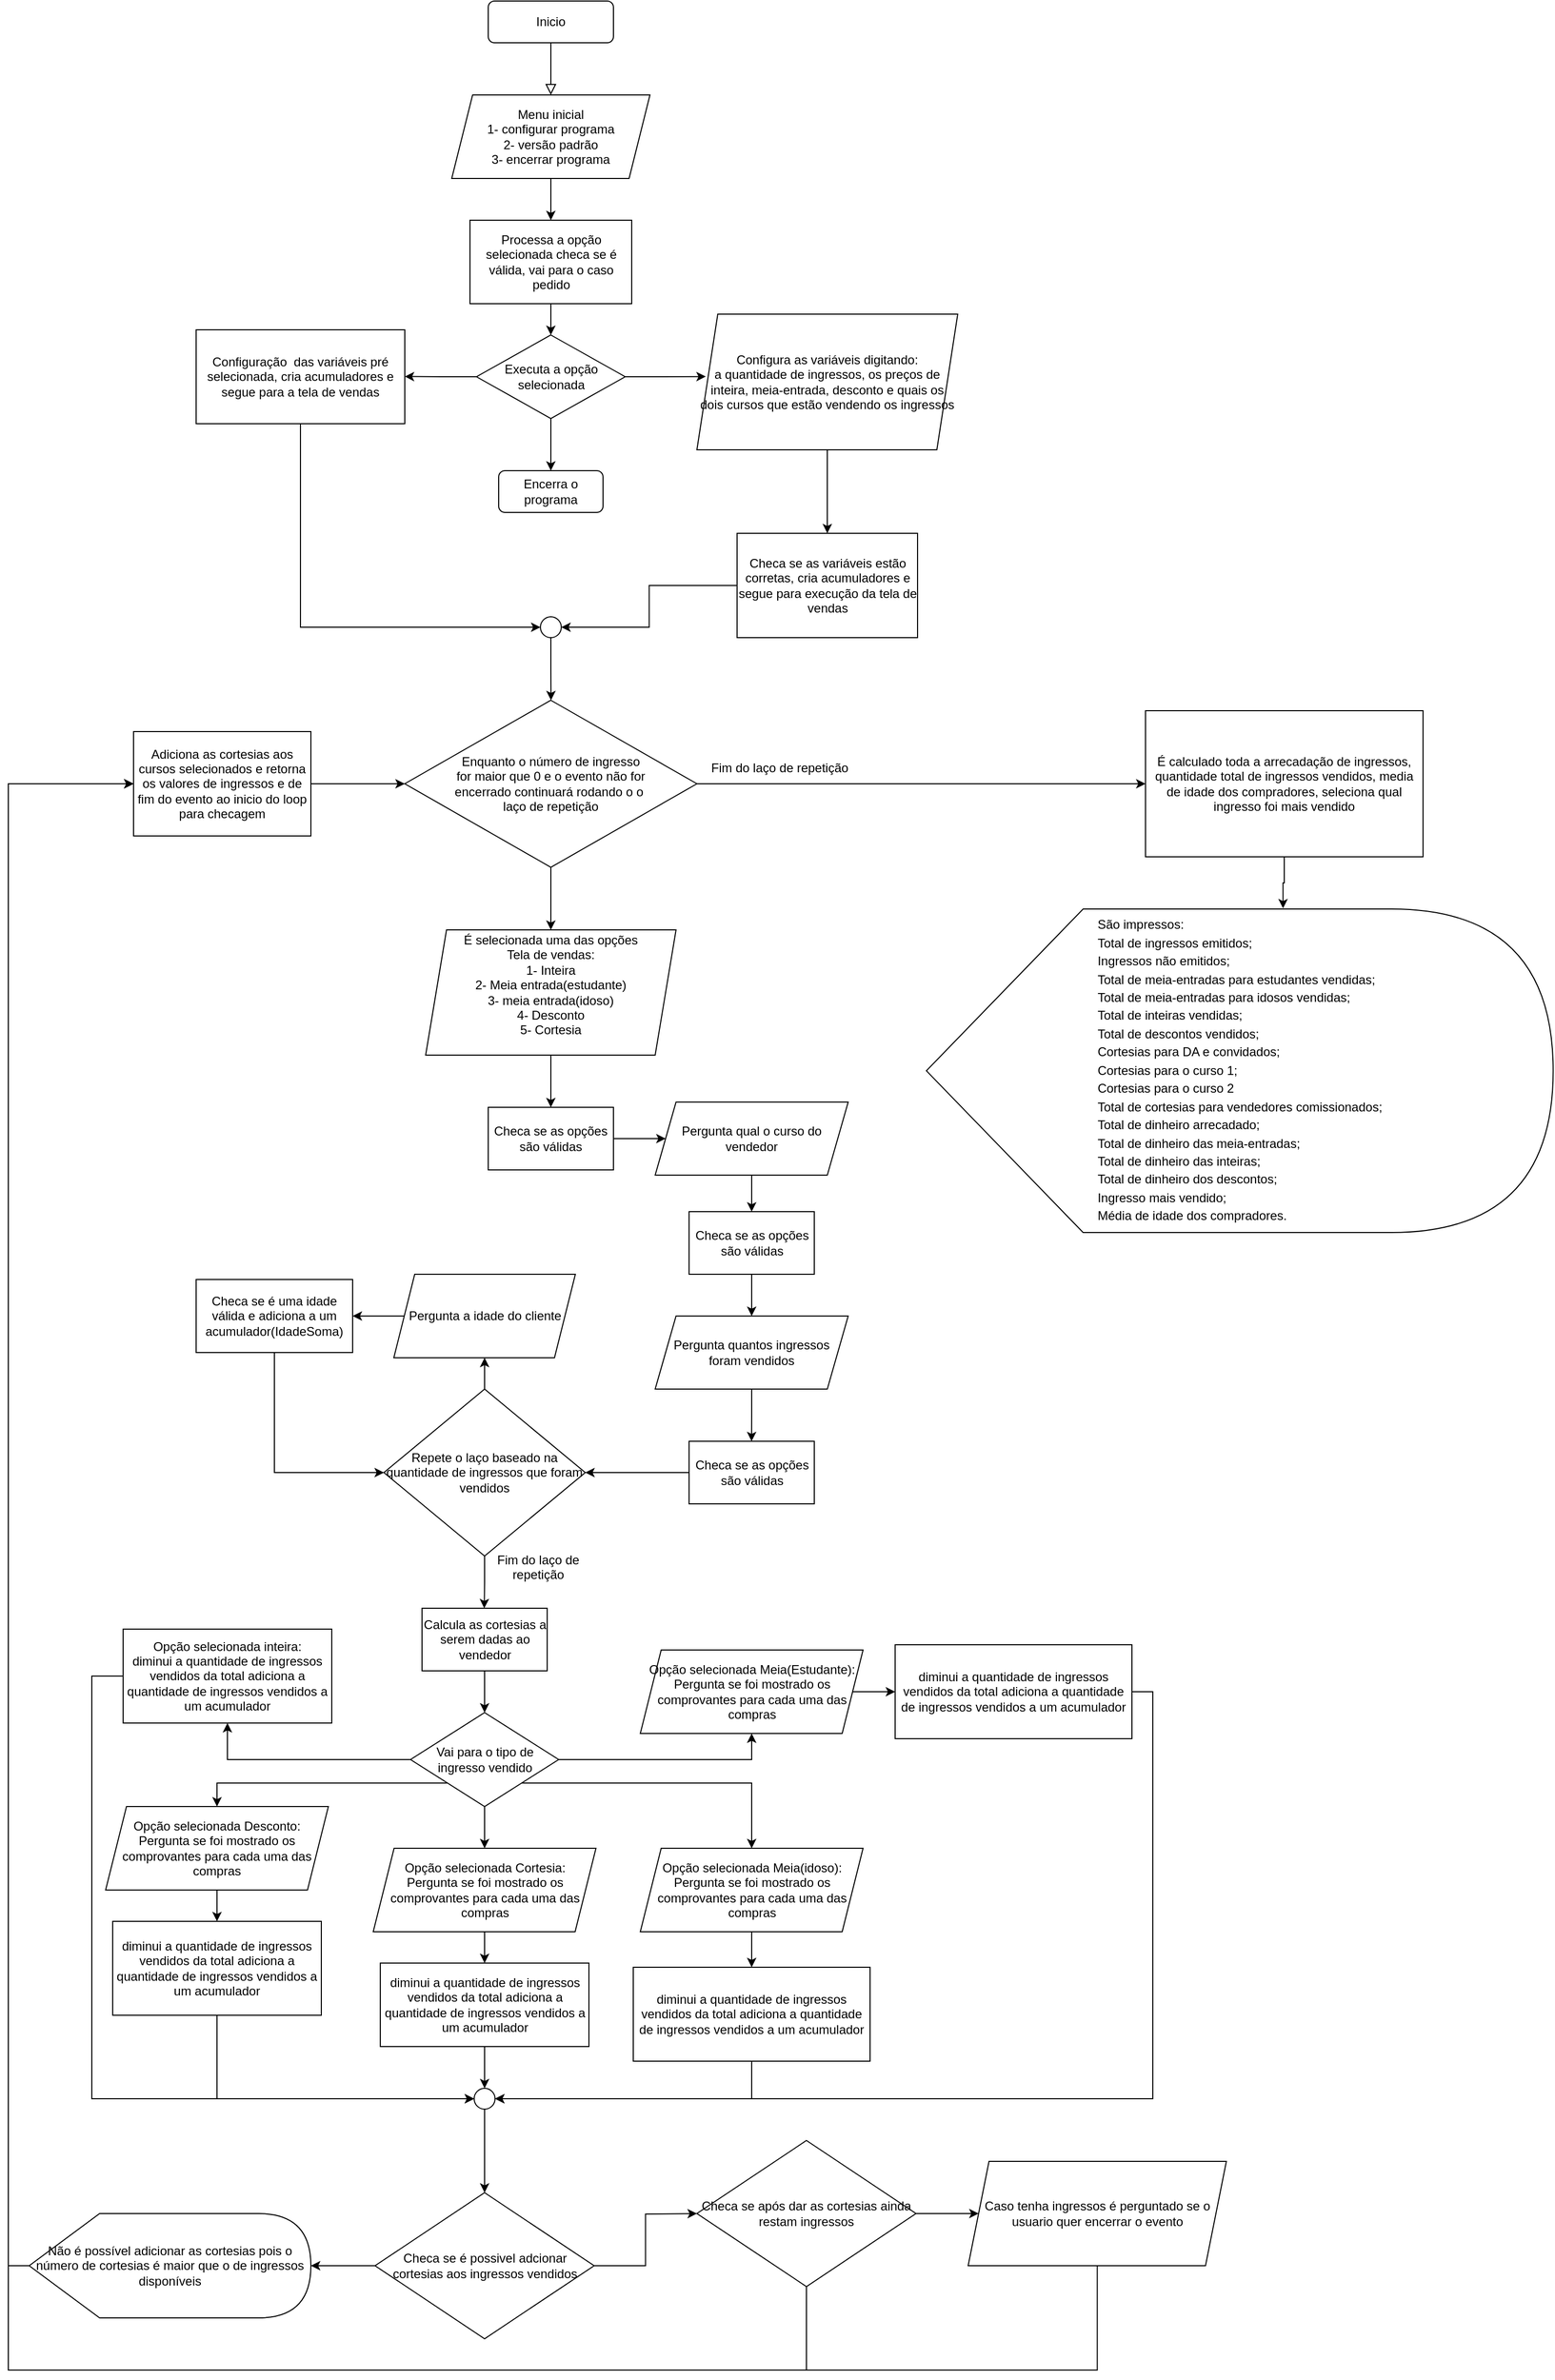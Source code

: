 <mxfile version="24.2.5" type="github">
  <diagram id="C5RBs43oDa-KdzZeNtuy" name="Page-1">
    <mxGraphModel dx="3551" dy="3092" grid="1" gridSize="10" guides="1" tooltips="1" connect="1" arrows="1" fold="1" page="1" pageScale="1" pageWidth="827" pageHeight="1169" math="0" shadow="0">
      <root>
        <mxCell id="WIyWlLk6GJQsqaUBKTNV-0" />
        <mxCell id="WIyWlLk6GJQsqaUBKTNV-1" parent="WIyWlLk6GJQsqaUBKTNV-0" />
        <mxCell id="WIyWlLk6GJQsqaUBKTNV-2" value="" style="rounded=0;html=1;jettySize=auto;orthogonalLoop=1;fontSize=11;endArrow=block;endFill=0;endSize=8;strokeWidth=1;shadow=0;labelBackgroundColor=none;edgeStyle=orthogonalEdgeStyle;" parent="WIyWlLk6GJQsqaUBKTNV-1" source="WIyWlLk6GJQsqaUBKTNV-3" edge="1">
          <mxGeometry relative="1" as="geometry">
            <mxPoint x="380" y="90" as="targetPoint" />
          </mxGeometry>
        </mxCell>
        <mxCell id="WIyWlLk6GJQsqaUBKTNV-3" value="Inicio" style="rounded=1;whiteSpace=wrap;html=1;fontSize=12;glass=0;strokeWidth=1;shadow=0;" parent="WIyWlLk6GJQsqaUBKTNV-1" vertex="1">
          <mxGeometry x="320" width="120" height="40" as="geometry" />
        </mxCell>
        <mxCell id="kNV1WhH46DptEL4IBeoM-25" style="edgeStyle=orthogonalEdgeStyle;rounded=0;orthogonalLoop=1;jettySize=auto;html=1;exitX=0.5;exitY=1;exitDx=0;exitDy=0;entryX=0.5;entryY=0;entryDx=0;entryDy=0;" edge="1" parent="WIyWlLk6GJQsqaUBKTNV-1" source="kNV1WhH46DptEL4IBeoM-0" target="kNV1WhH46DptEL4IBeoM-8">
          <mxGeometry relative="1" as="geometry" />
        </mxCell>
        <mxCell id="kNV1WhH46DptEL4IBeoM-0" value="Menu inicial&lt;br&gt;1- configurar programa&lt;br&gt;2- versão padrão&lt;br&gt;3- encerrar programa" style="shape=parallelogram;perimeter=parallelogramPerimeter;whiteSpace=wrap;html=1;fixedSize=1;" vertex="1" parent="WIyWlLk6GJQsqaUBKTNV-1">
          <mxGeometry x="285" y="90" width="190" height="80" as="geometry" />
        </mxCell>
        <mxCell id="kNV1WhH46DptEL4IBeoM-28" style="edgeStyle=orthogonalEdgeStyle;rounded=0;orthogonalLoop=1;jettySize=auto;html=1;exitX=0.5;exitY=1;exitDx=0;exitDy=0;entryX=0.5;entryY=0;entryDx=0;entryDy=0;" edge="1" parent="WIyWlLk6GJQsqaUBKTNV-1" source="kNV1WhH46DptEL4IBeoM-1" target="kNV1WhH46DptEL4IBeoM-5">
          <mxGeometry relative="1" as="geometry" />
        </mxCell>
        <mxCell id="kNV1WhH46DptEL4IBeoM-31" style="edgeStyle=orthogonalEdgeStyle;rounded=0;orthogonalLoop=1;jettySize=auto;html=1;exitX=0;exitY=0.5;exitDx=0;exitDy=0;" edge="1" parent="WIyWlLk6GJQsqaUBKTNV-1" source="kNV1WhH46DptEL4IBeoM-1">
          <mxGeometry relative="1" as="geometry">
            <mxPoint x="240" y="359.759" as="targetPoint" />
          </mxGeometry>
        </mxCell>
        <mxCell id="kNV1WhH46DptEL4IBeoM-1" value="Executa a opção selecionada" style="rhombus;whiteSpace=wrap;html=1;" vertex="1" parent="WIyWlLk6GJQsqaUBKTNV-1">
          <mxGeometry x="308.75" y="320" width="142.5" height="80" as="geometry" />
        </mxCell>
        <mxCell id="kNV1WhH46DptEL4IBeoM-5" value="Encerra o programa" style="rounded=1;whiteSpace=wrap;html=1;" vertex="1" parent="WIyWlLk6GJQsqaUBKTNV-1">
          <mxGeometry x="330" y="450" width="100" height="40" as="geometry" />
        </mxCell>
        <mxCell id="kNV1WhH46DptEL4IBeoM-26" style="edgeStyle=orthogonalEdgeStyle;rounded=0;orthogonalLoop=1;jettySize=auto;html=1;exitX=0.5;exitY=1;exitDx=0;exitDy=0;entryX=0.5;entryY=0;entryDx=0;entryDy=0;" edge="1" parent="WIyWlLk6GJQsqaUBKTNV-1" source="kNV1WhH46DptEL4IBeoM-8" target="kNV1WhH46DptEL4IBeoM-1">
          <mxGeometry relative="1" as="geometry" />
        </mxCell>
        <mxCell id="kNV1WhH46DptEL4IBeoM-8" value="Processa a opção selecionada checa se é válida, vai para o caso pedido" style="rounded=0;whiteSpace=wrap;html=1;" vertex="1" parent="WIyWlLk6GJQsqaUBKTNV-1">
          <mxGeometry x="302.5" y="210" width="155" height="80" as="geometry" />
        </mxCell>
        <mxCell id="kNV1WhH46DptEL4IBeoM-23" style="edgeStyle=orthogonalEdgeStyle;rounded=0;orthogonalLoop=1;jettySize=auto;html=1;exitX=0.5;exitY=1;exitDx=0;exitDy=0;entryX=0.5;entryY=0;entryDx=0;entryDy=0;" edge="1" parent="WIyWlLk6GJQsqaUBKTNV-1" source="kNV1WhH46DptEL4IBeoM-10" target="kNV1WhH46DptEL4IBeoM-12">
          <mxGeometry relative="1" as="geometry" />
        </mxCell>
        <mxCell id="kNV1WhH46DptEL4IBeoM-10" value="&lt;div&gt;Configura as variáveis digitando:&lt;/div&gt;&lt;div&gt;a quantidade de ingressos, os preços de inteira, meia-entrada, desconto e quais os dois cursos que estão vendendo os ingressos&lt;br&gt;&lt;/div&gt;" style="shape=parallelogram;perimeter=parallelogramPerimeter;whiteSpace=wrap;html=1;fixedSize=1;" vertex="1" parent="WIyWlLk6GJQsqaUBKTNV-1">
          <mxGeometry x="520" y="300" width="250" height="130" as="geometry" />
        </mxCell>
        <mxCell id="kNV1WhH46DptEL4IBeoM-37" style="edgeStyle=orthogonalEdgeStyle;rounded=0;orthogonalLoop=1;jettySize=auto;html=1;exitX=0;exitY=0.5;exitDx=0;exitDy=0;entryX=1;entryY=0.5;entryDx=0;entryDy=0;" edge="1" parent="WIyWlLk6GJQsqaUBKTNV-1" source="kNV1WhH46DptEL4IBeoM-12" target="kNV1WhH46DptEL4IBeoM-34">
          <mxGeometry relative="1" as="geometry" />
        </mxCell>
        <mxCell id="kNV1WhH46DptEL4IBeoM-12" value="Checa se as variáveis estão corretas,&amp;nbsp;cria acumuladores e segue para execução da tela de vendas" style="rounded=0;whiteSpace=wrap;html=1;" vertex="1" parent="WIyWlLk6GJQsqaUBKTNV-1">
          <mxGeometry x="558.5" y="510" width="173" height="100" as="geometry" />
        </mxCell>
        <mxCell id="kNV1WhH46DptEL4IBeoM-30" style="edgeStyle=orthogonalEdgeStyle;rounded=0;orthogonalLoop=1;jettySize=auto;html=1;exitX=1;exitY=0.5;exitDx=0;exitDy=0;entryX=0.034;entryY=0.46;entryDx=0;entryDy=0;entryPerimeter=0;" edge="1" parent="WIyWlLk6GJQsqaUBKTNV-1" source="kNV1WhH46DptEL4IBeoM-1" target="kNV1WhH46DptEL4IBeoM-10">
          <mxGeometry relative="1" as="geometry" />
        </mxCell>
        <mxCell id="kNV1WhH46DptEL4IBeoM-38" style="edgeStyle=orthogonalEdgeStyle;rounded=0;orthogonalLoop=1;jettySize=auto;html=1;exitX=0.5;exitY=1;exitDx=0;exitDy=0;entryX=0;entryY=0.5;entryDx=0;entryDy=0;" edge="1" parent="WIyWlLk6GJQsqaUBKTNV-1" source="kNV1WhH46DptEL4IBeoM-33" target="kNV1WhH46DptEL4IBeoM-34">
          <mxGeometry relative="1" as="geometry">
            <Array as="points">
              <mxPoint x="140" y="600" />
            </Array>
          </mxGeometry>
        </mxCell>
        <mxCell id="kNV1WhH46DptEL4IBeoM-33" value="&lt;div&gt;Configuração&amp;nbsp; das variáveis pré selecionada, cria acumuladores e segue para a tela de vendas &lt;br&gt;&lt;/div&gt;" style="rounded=0;whiteSpace=wrap;html=1;" vertex="1" parent="WIyWlLk6GJQsqaUBKTNV-1">
          <mxGeometry x="40" y="315" width="200" height="90" as="geometry" />
        </mxCell>
        <mxCell id="kNV1WhH46DptEL4IBeoM-39" style="edgeStyle=orthogonalEdgeStyle;rounded=0;orthogonalLoop=1;jettySize=auto;html=1;exitX=0.5;exitY=1;exitDx=0;exitDy=0;" edge="1" parent="WIyWlLk6GJQsqaUBKTNV-1" source="kNV1WhH46DptEL4IBeoM-34">
          <mxGeometry relative="1" as="geometry">
            <mxPoint x="380.143" y="670" as="targetPoint" />
          </mxGeometry>
        </mxCell>
        <mxCell id="kNV1WhH46DptEL4IBeoM-34" value="" style="ellipse;whiteSpace=wrap;html=1;aspect=fixed;" vertex="1" parent="WIyWlLk6GJQsqaUBKTNV-1">
          <mxGeometry x="370" y="590" width="20" height="20" as="geometry" />
        </mxCell>
        <mxCell id="kNV1WhH46DptEL4IBeoM-133" style="edgeStyle=orthogonalEdgeStyle;rounded=0;orthogonalLoop=1;jettySize=auto;html=1;exitX=0.5;exitY=1;exitDx=0;exitDy=0;entryX=0.5;entryY=0;entryDx=0;entryDy=0;" edge="1" parent="WIyWlLk6GJQsqaUBKTNV-1" source="kNV1WhH46DptEL4IBeoM-40" target="kNV1WhH46DptEL4IBeoM-45">
          <mxGeometry relative="1" as="geometry" />
        </mxCell>
        <mxCell id="kNV1WhH46DptEL4IBeoM-40" value="&lt;div&gt;É selecionada uma das opções&lt;br&gt;&lt;/div&gt;&lt;div&gt;Tela de vendas:&lt;/div&gt;&lt;div&gt;1- Inteira&lt;/div&gt;&lt;div&gt;2- Meia entrada(estudante)&lt;/div&gt;&lt;div&gt;3- meia entrada(idoso)&lt;/div&gt;&lt;div&gt;4- Desconto&lt;/div&gt;&lt;div&gt;5- Cortesia&lt;br&gt;&lt;br&gt;&lt;/div&gt;" style="shape=parallelogram;perimeter=parallelogramPerimeter;whiteSpace=wrap;html=1;fixedSize=1;" vertex="1" parent="WIyWlLk6GJQsqaUBKTNV-1">
          <mxGeometry x="260" y="890" width="240" height="120" as="geometry" />
        </mxCell>
        <mxCell id="kNV1WhH46DptEL4IBeoM-46" style="edgeStyle=orthogonalEdgeStyle;rounded=0;orthogonalLoop=1;jettySize=auto;html=1;" edge="1" parent="WIyWlLk6GJQsqaUBKTNV-1" source="kNV1WhH46DptEL4IBeoM-45">
          <mxGeometry relative="1" as="geometry">
            <mxPoint x="490" y="1090" as="targetPoint" />
          </mxGeometry>
        </mxCell>
        <mxCell id="kNV1WhH46DptEL4IBeoM-45" value="Checa se as opções são válidas" style="rounded=0;whiteSpace=wrap;html=1;" vertex="1" parent="WIyWlLk6GJQsqaUBKTNV-1">
          <mxGeometry x="320" y="1060" width="120" height="60" as="geometry" />
        </mxCell>
        <mxCell id="kNV1WhH46DptEL4IBeoM-49" style="edgeStyle=orthogonalEdgeStyle;rounded=0;orthogonalLoop=1;jettySize=auto;html=1;exitX=0.5;exitY=1;exitDx=0;exitDy=0;entryX=0.5;entryY=0;entryDx=0;entryDy=0;" edge="1" parent="WIyWlLk6GJQsqaUBKTNV-1" source="kNV1WhH46DptEL4IBeoM-47" target="kNV1WhH46DptEL4IBeoM-48">
          <mxGeometry relative="1" as="geometry" />
        </mxCell>
        <mxCell id="kNV1WhH46DptEL4IBeoM-47" value="Pergunta qual o curso do vendedor" style="shape=parallelogram;perimeter=parallelogramPerimeter;whiteSpace=wrap;html=1;fixedSize=1;" vertex="1" parent="WIyWlLk6GJQsqaUBKTNV-1">
          <mxGeometry x="480" y="1055" width="185" height="70" as="geometry" />
        </mxCell>
        <mxCell id="kNV1WhH46DptEL4IBeoM-51" style="edgeStyle=orthogonalEdgeStyle;rounded=0;orthogonalLoop=1;jettySize=auto;html=1;exitX=0.5;exitY=1;exitDx=0;exitDy=0;entryX=0.5;entryY=0;entryDx=0;entryDy=0;" edge="1" parent="WIyWlLk6GJQsqaUBKTNV-1" source="kNV1WhH46DptEL4IBeoM-48" target="kNV1WhH46DptEL4IBeoM-50">
          <mxGeometry relative="1" as="geometry" />
        </mxCell>
        <mxCell id="kNV1WhH46DptEL4IBeoM-48" value="Checa se as opções são válidas" style="rounded=0;whiteSpace=wrap;html=1;" vertex="1" parent="WIyWlLk6GJQsqaUBKTNV-1">
          <mxGeometry x="512.5" y="1160" width="120" height="60" as="geometry" />
        </mxCell>
        <mxCell id="kNV1WhH46DptEL4IBeoM-52" style="edgeStyle=orthogonalEdgeStyle;rounded=0;orthogonalLoop=1;jettySize=auto;html=1;exitX=0.5;exitY=1;exitDx=0;exitDy=0;" edge="1" parent="WIyWlLk6GJQsqaUBKTNV-1" source="kNV1WhH46DptEL4IBeoM-50">
          <mxGeometry relative="1" as="geometry">
            <mxPoint x="572.414" y="1380" as="targetPoint" />
          </mxGeometry>
        </mxCell>
        <mxCell id="kNV1WhH46DptEL4IBeoM-50" value="Pergunta quantos ingressos foram vendidos" style="shape=parallelogram;perimeter=parallelogramPerimeter;whiteSpace=wrap;html=1;fixedSize=1;" vertex="1" parent="WIyWlLk6GJQsqaUBKTNV-1">
          <mxGeometry x="480" y="1260" width="185" height="70" as="geometry" />
        </mxCell>
        <mxCell id="kNV1WhH46DptEL4IBeoM-56" style="edgeStyle=orthogonalEdgeStyle;rounded=0;orthogonalLoop=1;jettySize=auto;html=1;" edge="1" parent="WIyWlLk6GJQsqaUBKTNV-1" source="kNV1WhH46DptEL4IBeoM-54" target="kNV1WhH46DptEL4IBeoM-55">
          <mxGeometry relative="1" as="geometry" />
        </mxCell>
        <mxCell id="kNV1WhH46DptEL4IBeoM-54" value="Checa se as opções são válidas" style="rounded=0;whiteSpace=wrap;html=1;" vertex="1" parent="WIyWlLk6GJQsqaUBKTNV-1">
          <mxGeometry x="512.5" y="1380" width="120" height="60" as="geometry" />
        </mxCell>
        <mxCell id="kNV1WhH46DptEL4IBeoM-58" style="edgeStyle=orthogonalEdgeStyle;rounded=0;orthogonalLoop=1;jettySize=auto;html=1;exitX=0.5;exitY=0;exitDx=0;exitDy=0;entryX=0.5;entryY=1;entryDx=0;entryDy=0;" edge="1" parent="WIyWlLk6GJQsqaUBKTNV-1" source="kNV1WhH46DptEL4IBeoM-55" target="kNV1WhH46DptEL4IBeoM-57">
          <mxGeometry relative="1" as="geometry" />
        </mxCell>
        <mxCell id="kNV1WhH46DptEL4IBeoM-62" style="edgeStyle=orthogonalEdgeStyle;rounded=0;orthogonalLoop=1;jettySize=auto;html=1;exitX=0.5;exitY=1;exitDx=0;exitDy=0;" edge="1" parent="WIyWlLk6GJQsqaUBKTNV-1" source="kNV1WhH46DptEL4IBeoM-55">
          <mxGeometry relative="1" as="geometry">
            <mxPoint x="316.167" y="1540.0" as="targetPoint" />
          </mxGeometry>
        </mxCell>
        <mxCell id="kNV1WhH46DptEL4IBeoM-55" value="Repete o laço baseado na quantidade de ingressos que foram vendidos" style="rhombus;whiteSpace=wrap;html=1;" vertex="1" parent="WIyWlLk6GJQsqaUBKTNV-1">
          <mxGeometry x="220" y="1330" width="193" height="160" as="geometry" />
        </mxCell>
        <mxCell id="kNV1WhH46DptEL4IBeoM-59" style="edgeStyle=orthogonalEdgeStyle;rounded=0;orthogonalLoop=1;jettySize=auto;html=1;" edge="1" parent="WIyWlLk6GJQsqaUBKTNV-1" source="kNV1WhH46DptEL4IBeoM-57">
          <mxGeometry relative="1" as="geometry">
            <mxPoint x="190" y="1260" as="targetPoint" />
          </mxGeometry>
        </mxCell>
        <mxCell id="kNV1WhH46DptEL4IBeoM-57" value="Pergunta a idade do cliente" style="shape=parallelogram;perimeter=parallelogramPerimeter;whiteSpace=wrap;html=1;fixedSize=1;" vertex="1" parent="WIyWlLk6GJQsqaUBKTNV-1">
          <mxGeometry x="229.5" y="1220" width="174" height="80" as="geometry" />
        </mxCell>
        <mxCell id="kNV1WhH46DptEL4IBeoM-61" style="edgeStyle=orthogonalEdgeStyle;rounded=0;orthogonalLoop=1;jettySize=auto;html=1;exitX=0.5;exitY=1;exitDx=0;exitDy=0;entryX=0;entryY=0.5;entryDx=0;entryDy=0;" edge="1" parent="WIyWlLk6GJQsqaUBKTNV-1" source="kNV1WhH46DptEL4IBeoM-60" target="kNV1WhH46DptEL4IBeoM-55">
          <mxGeometry relative="1" as="geometry" />
        </mxCell>
        <mxCell id="kNV1WhH46DptEL4IBeoM-60" value="Checa se é uma idade válida e adiciona a um acumulador(IdadeSoma)" style="rounded=0;whiteSpace=wrap;html=1;" vertex="1" parent="WIyWlLk6GJQsqaUBKTNV-1">
          <mxGeometry x="40" y="1225" width="150" height="70" as="geometry" />
        </mxCell>
        <mxCell id="kNV1WhH46DptEL4IBeoM-63" value="&lt;div align=&quot;center&quot;&gt;Fim do laço de repetição&lt;/div&gt;" style="text;whiteSpace=wrap;html=1;align=center;" vertex="1" parent="WIyWlLk6GJQsqaUBKTNV-1">
          <mxGeometry x="312.5" y="1480" width="110" height="40" as="geometry" />
        </mxCell>
        <mxCell id="kNV1WhH46DptEL4IBeoM-67" style="edgeStyle=orthogonalEdgeStyle;rounded=0;orthogonalLoop=1;jettySize=auto;html=1;exitX=0.5;exitY=1;exitDx=0;exitDy=0;entryX=0.5;entryY=0;entryDx=0;entryDy=0;" edge="1" parent="WIyWlLk6GJQsqaUBKTNV-1" source="kNV1WhH46DptEL4IBeoM-64" target="kNV1WhH46DptEL4IBeoM-65">
          <mxGeometry relative="1" as="geometry" />
        </mxCell>
        <mxCell id="kNV1WhH46DptEL4IBeoM-64" value="Calcula as cortesias a serem dadas ao vendedor" style="rounded=0;whiteSpace=wrap;html=1;" vertex="1" parent="WIyWlLk6GJQsqaUBKTNV-1">
          <mxGeometry x="256.5" y="1540" width="120" height="60" as="geometry" />
        </mxCell>
        <mxCell id="kNV1WhH46DptEL4IBeoM-78" style="edgeStyle=orthogonalEdgeStyle;rounded=0;orthogonalLoop=1;jettySize=auto;html=1;exitX=0;exitY=0.5;exitDx=0;exitDy=0;entryX=0.5;entryY=1;entryDx=0;entryDy=0;" edge="1" parent="WIyWlLk6GJQsqaUBKTNV-1" source="kNV1WhH46DptEL4IBeoM-65" target="kNV1WhH46DptEL4IBeoM-75">
          <mxGeometry relative="1" as="geometry" />
        </mxCell>
        <mxCell id="kNV1WhH46DptEL4IBeoM-104" style="edgeStyle=orthogonalEdgeStyle;rounded=0;orthogonalLoop=1;jettySize=auto;html=1;exitX=0;exitY=1;exitDx=0;exitDy=0;entryX=0.5;entryY=0;entryDx=0;entryDy=0;" edge="1" parent="WIyWlLk6GJQsqaUBKTNV-1" source="kNV1WhH46DptEL4IBeoM-65" target="kNV1WhH46DptEL4IBeoM-103">
          <mxGeometry relative="1" as="geometry" />
        </mxCell>
        <mxCell id="kNV1WhH46DptEL4IBeoM-107" style="edgeStyle=orthogonalEdgeStyle;rounded=0;orthogonalLoop=1;jettySize=auto;html=1;exitX=1;exitY=0.5;exitDx=0;exitDy=0;entryX=0.5;entryY=1;entryDx=0;entryDy=0;" edge="1" parent="WIyWlLk6GJQsqaUBKTNV-1" source="kNV1WhH46DptEL4IBeoM-65" target="kNV1WhH46DptEL4IBeoM-106">
          <mxGeometry relative="1" as="geometry" />
        </mxCell>
        <mxCell id="kNV1WhH46DptEL4IBeoM-113" style="edgeStyle=orthogonalEdgeStyle;rounded=0;orthogonalLoop=1;jettySize=auto;html=1;exitX=0.5;exitY=1;exitDx=0;exitDy=0;entryX=0.5;entryY=0;entryDx=0;entryDy=0;" edge="1" parent="WIyWlLk6GJQsqaUBKTNV-1" source="kNV1WhH46DptEL4IBeoM-65" target="kNV1WhH46DptEL4IBeoM-111">
          <mxGeometry relative="1" as="geometry" />
        </mxCell>
        <mxCell id="kNV1WhH46DptEL4IBeoM-117" style="edgeStyle=orthogonalEdgeStyle;rounded=0;orthogonalLoop=1;jettySize=auto;html=1;exitX=1;exitY=1;exitDx=0;exitDy=0;entryX=0.5;entryY=0;entryDx=0;entryDy=0;" edge="1" parent="WIyWlLk6GJQsqaUBKTNV-1" source="kNV1WhH46DptEL4IBeoM-65" target="kNV1WhH46DptEL4IBeoM-116">
          <mxGeometry relative="1" as="geometry" />
        </mxCell>
        <mxCell id="kNV1WhH46DptEL4IBeoM-65" value="Vai para o tipo de ingresso vendido" style="rhombus;whiteSpace=wrap;html=1;" vertex="1" parent="WIyWlLk6GJQsqaUBKTNV-1">
          <mxGeometry x="245.5" y="1640" width="142" height="90" as="geometry" />
        </mxCell>
        <mxCell id="kNV1WhH46DptEL4IBeoM-91" style="edgeStyle=orthogonalEdgeStyle;rounded=0;orthogonalLoop=1;jettySize=auto;html=1;exitX=1;exitY=0.5;exitDx=0;exitDy=0;entryX=1;entryY=0.5;entryDx=0;entryDy=0;" edge="1" parent="WIyWlLk6GJQsqaUBKTNV-1" source="kNV1WhH46DptEL4IBeoM-73" target="kNV1WhH46DptEL4IBeoM-89">
          <mxGeometry relative="1" as="geometry" />
        </mxCell>
        <mxCell id="kNV1WhH46DptEL4IBeoM-73" value="&lt;div&gt;diminui a quantidade de ingressos vendidos da total adiciona a quantidade de ingressos vendidos a um acumulador&lt;br&gt;&lt;/div&gt;" style="rounded=0;whiteSpace=wrap;html=1;" vertex="1" parent="WIyWlLk6GJQsqaUBKTNV-1">
          <mxGeometry x="710" y="1575" width="227" height="90" as="geometry" />
        </mxCell>
        <mxCell id="kNV1WhH46DptEL4IBeoM-119" style="edgeStyle=orthogonalEdgeStyle;rounded=0;orthogonalLoop=1;jettySize=auto;html=1;exitX=0;exitY=0.5;exitDx=0;exitDy=0;entryX=0;entryY=0.5;entryDx=0;entryDy=0;" edge="1" parent="WIyWlLk6GJQsqaUBKTNV-1" source="kNV1WhH46DptEL4IBeoM-75" target="kNV1WhH46DptEL4IBeoM-89">
          <mxGeometry relative="1" as="geometry">
            <Array as="points">
              <mxPoint x="-60" y="1605" />
              <mxPoint x="-60" y="2010" />
            </Array>
          </mxGeometry>
        </mxCell>
        <mxCell id="kNV1WhH46DptEL4IBeoM-75" value="&lt;div&gt;Opção selecionada inteira:&lt;/div&gt;&lt;div&gt;diminui a quantidade de ingressos vendidos da total adiciona a quantidade de ingressos vendidos a um acumulador&lt;br&gt;&lt;/div&gt;" style="rounded=0;whiteSpace=wrap;html=1;" vertex="1" parent="WIyWlLk6GJQsqaUBKTNV-1">
          <mxGeometry x="-30" y="1560" width="200" height="90" as="geometry" />
        </mxCell>
        <mxCell id="kNV1WhH46DptEL4IBeoM-93" style="edgeStyle=orthogonalEdgeStyle;rounded=0;orthogonalLoop=1;jettySize=auto;html=1;exitX=0.5;exitY=1;exitDx=0;exitDy=0;entryX=0;entryY=0.5;entryDx=0;entryDy=0;" edge="1" parent="WIyWlLk6GJQsqaUBKTNV-1" source="kNV1WhH46DptEL4IBeoM-79" target="kNV1WhH46DptEL4IBeoM-89">
          <mxGeometry relative="1" as="geometry" />
        </mxCell>
        <mxCell id="kNV1WhH46DptEL4IBeoM-79" value="&lt;div&gt;diminui a quantidade de ingressos vendidos da total adiciona a quantidade de ingressos vendidos a um acumulador&lt;br&gt;&lt;/div&gt;" style="rounded=0;whiteSpace=wrap;html=1;" vertex="1" parent="WIyWlLk6GJQsqaUBKTNV-1">
          <mxGeometry x="-40" y="1840" width="200" height="90" as="geometry" />
        </mxCell>
        <mxCell id="kNV1WhH46DptEL4IBeoM-94" style="edgeStyle=orthogonalEdgeStyle;rounded=0;orthogonalLoop=1;jettySize=auto;html=1;exitX=0.5;exitY=1;exitDx=0;exitDy=0;entryX=1;entryY=0.5;entryDx=0;entryDy=0;" edge="1" parent="WIyWlLk6GJQsqaUBKTNV-1" source="kNV1WhH46DptEL4IBeoM-84" target="kNV1WhH46DptEL4IBeoM-89">
          <mxGeometry relative="1" as="geometry" />
        </mxCell>
        <mxCell id="kNV1WhH46DptEL4IBeoM-84" value="&lt;div&gt;diminui a quantidade de ingressos vendidos da total adiciona a quantidade de ingressos vendidos a um acumulador&lt;br&gt;&lt;/div&gt;" style="rounded=0;whiteSpace=wrap;html=1;" vertex="1" parent="WIyWlLk6GJQsqaUBKTNV-1">
          <mxGeometry x="459" y="1884" width="227" height="90" as="geometry" />
        </mxCell>
        <mxCell id="kNV1WhH46DptEL4IBeoM-95" style="edgeStyle=orthogonalEdgeStyle;rounded=0;orthogonalLoop=1;jettySize=auto;html=1;exitX=0.5;exitY=1;exitDx=0;exitDy=0;entryX=0.5;entryY=0;entryDx=0;entryDy=0;" edge="1" parent="WIyWlLk6GJQsqaUBKTNV-1" source="kNV1WhH46DptEL4IBeoM-86" target="kNV1WhH46DptEL4IBeoM-89">
          <mxGeometry relative="1" as="geometry" />
        </mxCell>
        <mxCell id="kNV1WhH46DptEL4IBeoM-86" value="&lt;div&gt;diminui a quantidade de ingressos vendidos da total adiciona a quantidade de ingressos vendidos a um acumulador&lt;br&gt;&lt;/div&gt;" style="rounded=0;whiteSpace=wrap;html=1;" vertex="1" parent="WIyWlLk6GJQsqaUBKTNV-1">
          <mxGeometry x="216.5" y="1880" width="200" height="80" as="geometry" />
        </mxCell>
        <mxCell id="kNV1WhH46DptEL4IBeoM-120" style="edgeStyle=orthogonalEdgeStyle;rounded=0;orthogonalLoop=1;jettySize=auto;html=1;exitX=0.5;exitY=1;exitDx=0;exitDy=0;" edge="1" parent="WIyWlLk6GJQsqaUBKTNV-1" source="kNV1WhH46DptEL4IBeoM-89" target="kNV1WhH46DptEL4IBeoM-98">
          <mxGeometry relative="1" as="geometry" />
        </mxCell>
        <mxCell id="kNV1WhH46DptEL4IBeoM-89" value="" style="ellipse;whiteSpace=wrap;html=1;aspect=fixed;" vertex="1" parent="WIyWlLk6GJQsqaUBKTNV-1">
          <mxGeometry x="306.5" y="2000" width="20" height="20" as="geometry" />
        </mxCell>
        <mxCell id="kNV1WhH46DptEL4IBeoM-134" style="edgeStyle=orthogonalEdgeStyle;rounded=0;orthogonalLoop=1;jettySize=auto;html=1;exitX=1;exitY=0.5;exitDx=0;exitDy=0;" edge="1" parent="WIyWlLk6GJQsqaUBKTNV-1" source="kNV1WhH46DptEL4IBeoM-98">
          <mxGeometry relative="1" as="geometry">
            <mxPoint x="520" y="2120" as="targetPoint" />
          </mxGeometry>
        </mxCell>
        <mxCell id="kNV1WhH46DptEL4IBeoM-98" value="Checa se é possivel adcionar cortesias aos ingressos vendidos" style="rhombus;whiteSpace=wrap;html=1;" vertex="1" parent="WIyWlLk6GJQsqaUBKTNV-1">
          <mxGeometry x="211.5" y="2100" width="210" height="140" as="geometry" />
        </mxCell>
        <mxCell id="kNV1WhH46DptEL4IBeoM-105" style="edgeStyle=orthogonalEdgeStyle;rounded=0;orthogonalLoop=1;jettySize=auto;html=1;exitX=0.5;exitY=1;exitDx=0;exitDy=0;entryX=0.5;entryY=0;entryDx=0;entryDy=0;" edge="1" parent="WIyWlLk6GJQsqaUBKTNV-1" source="kNV1WhH46DptEL4IBeoM-103" target="kNV1WhH46DptEL4IBeoM-79">
          <mxGeometry relative="1" as="geometry" />
        </mxCell>
        <mxCell id="kNV1WhH46DptEL4IBeoM-103" value="&lt;div&gt;Opção selecionada Desconto:&lt;/div&gt;&lt;div&gt;Pergunta se foi mostrado os comprovantes para cada uma das compras&lt;/div&gt;" style="shape=parallelogram;perimeter=parallelogramPerimeter;whiteSpace=wrap;html=1;fixedSize=1;" vertex="1" parent="WIyWlLk6GJQsqaUBKTNV-1">
          <mxGeometry x="-46.75" y="1730" width="213.5" height="80" as="geometry" />
        </mxCell>
        <mxCell id="kNV1WhH46DptEL4IBeoM-108" style="edgeStyle=orthogonalEdgeStyle;rounded=0;orthogonalLoop=1;jettySize=auto;html=1;exitX=1;exitY=0.5;exitDx=0;exitDy=0;entryX=0;entryY=0.5;entryDx=0;entryDy=0;" edge="1" parent="WIyWlLk6GJQsqaUBKTNV-1" source="kNV1WhH46DptEL4IBeoM-106" target="kNV1WhH46DptEL4IBeoM-73">
          <mxGeometry relative="1" as="geometry" />
        </mxCell>
        <mxCell id="kNV1WhH46DptEL4IBeoM-106" value="&lt;div&gt;Opção selecionada&amp;nbsp;Meia(Estudante):&lt;/div&gt;&lt;div&gt;Pergunta se foi mostrado os comprovantes para cada uma das compras&lt;/div&gt;" style="shape=parallelogram;perimeter=parallelogramPerimeter;whiteSpace=wrap;html=1;fixedSize=1;" vertex="1" parent="WIyWlLk6GJQsqaUBKTNV-1">
          <mxGeometry x="465.75" y="1580" width="213.5" height="80" as="geometry" />
        </mxCell>
        <mxCell id="kNV1WhH46DptEL4IBeoM-114" style="edgeStyle=orthogonalEdgeStyle;rounded=0;orthogonalLoop=1;jettySize=auto;html=1;exitX=0.5;exitY=1;exitDx=0;exitDy=0;entryX=0.5;entryY=0;entryDx=0;entryDy=0;" edge="1" parent="WIyWlLk6GJQsqaUBKTNV-1" source="kNV1WhH46DptEL4IBeoM-111" target="kNV1WhH46DptEL4IBeoM-86">
          <mxGeometry relative="1" as="geometry" />
        </mxCell>
        <mxCell id="kNV1WhH46DptEL4IBeoM-111" value="Opção selecionada Cortesia:&lt;div&gt;Pergunta se foi mostrado os comprovantes para cada uma das compras&lt;/div&gt;" style="shape=parallelogram;perimeter=parallelogramPerimeter;whiteSpace=wrap;html=1;fixedSize=1;" vertex="1" parent="WIyWlLk6GJQsqaUBKTNV-1">
          <mxGeometry x="209.75" y="1770" width="213.5" height="80" as="geometry" />
        </mxCell>
        <mxCell id="kNV1WhH46DptEL4IBeoM-118" style="edgeStyle=orthogonalEdgeStyle;rounded=0;orthogonalLoop=1;jettySize=auto;html=1;exitX=0.5;exitY=1;exitDx=0;exitDy=0;entryX=0.5;entryY=0;entryDx=0;entryDy=0;" edge="1" parent="WIyWlLk6GJQsqaUBKTNV-1" source="kNV1WhH46DptEL4IBeoM-116" target="kNV1WhH46DptEL4IBeoM-84">
          <mxGeometry relative="1" as="geometry" />
        </mxCell>
        <mxCell id="kNV1WhH46DptEL4IBeoM-116" value="Opção selecionada Meia(idoso):&lt;div&gt;Pergunta se foi mostrado os comprovantes para cada uma das compras&lt;/div&gt;" style="shape=parallelogram;perimeter=parallelogramPerimeter;whiteSpace=wrap;html=1;fixedSize=1;" vertex="1" parent="WIyWlLk6GJQsqaUBKTNV-1">
          <mxGeometry x="465.75" y="1770" width="213.5" height="80" as="geometry" />
        </mxCell>
        <mxCell id="kNV1WhH46DptEL4IBeoM-153" style="edgeStyle=orthogonalEdgeStyle;rounded=0;orthogonalLoop=1;jettySize=auto;html=1;exitX=0;exitY=0.5;exitDx=0;exitDy=0;exitPerimeter=0;entryX=0;entryY=0.5;entryDx=0;entryDy=0;" edge="1" parent="WIyWlLk6GJQsqaUBKTNV-1" source="kNV1WhH46DptEL4IBeoM-127" target="kNV1WhH46DptEL4IBeoM-152">
          <mxGeometry relative="1" as="geometry">
            <Array as="points">
              <mxPoint x="-140" y="2170" />
              <mxPoint x="-140" y="750" />
            </Array>
          </mxGeometry>
        </mxCell>
        <mxCell id="kNV1WhH46DptEL4IBeoM-127" value="&lt;div style=&quot;&quot; align=&quot;center&quot;&gt;Não é possível adicionar as cortesias pois o número de cortesias é maior que o de ingressos disponíveis&lt;/div&gt;" style="shape=display;whiteSpace=wrap;html=1;align=center;" vertex="1" parent="WIyWlLk6GJQsqaUBKTNV-1">
          <mxGeometry x="-120" y="2120" width="270" height="100" as="geometry" />
        </mxCell>
        <mxCell id="kNV1WhH46DptEL4IBeoM-128" style="edgeStyle=orthogonalEdgeStyle;rounded=0;orthogonalLoop=1;jettySize=auto;html=1;exitX=0;exitY=0.5;exitDx=0;exitDy=0;entryX=1;entryY=0.5;entryDx=0;entryDy=0;entryPerimeter=0;" edge="1" parent="WIyWlLk6GJQsqaUBKTNV-1" source="kNV1WhH46DptEL4IBeoM-98">
          <mxGeometry relative="1" as="geometry">
            <mxPoint x="150" y="2170" as="targetPoint" />
          </mxGeometry>
        </mxCell>
        <mxCell id="kNV1WhH46DptEL4IBeoM-132" style="edgeStyle=orthogonalEdgeStyle;rounded=0;orthogonalLoop=1;jettySize=auto;html=1;entryX=0.5;entryY=0;entryDx=0;entryDy=0;" edge="1" parent="WIyWlLk6GJQsqaUBKTNV-1" source="kNV1WhH46DptEL4IBeoM-130" target="kNV1WhH46DptEL4IBeoM-40">
          <mxGeometry relative="1" as="geometry" />
        </mxCell>
        <mxCell id="kNV1WhH46DptEL4IBeoM-161" style="edgeStyle=orthogonalEdgeStyle;rounded=0;orthogonalLoop=1;jettySize=auto;html=1;exitX=1;exitY=0.5;exitDx=0;exitDy=0;entryX=0;entryY=0.5;entryDx=0;entryDy=0;" edge="1" parent="WIyWlLk6GJQsqaUBKTNV-1" source="kNV1WhH46DptEL4IBeoM-130" target="kNV1WhH46DptEL4IBeoM-159">
          <mxGeometry relative="1" as="geometry" />
        </mxCell>
        <mxCell id="kNV1WhH46DptEL4IBeoM-130" value="&lt;div align=&quot;center&quot;&gt;Enquanto o número de ingresso&lt;/div&gt;&lt;div align=&quot;center&quot;&gt;&amp;nbsp;for maior que 0 e o evento não for&amp;nbsp;&lt;/div&gt;&lt;div align=&quot;center&quot;&gt;encerrado continuará rodando o o&amp;nbsp;&lt;/div&gt;&lt;div align=&quot;center&quot;&gt;laço de repetição&lt;/div&gt;" style="rhombus;whiteSpace=wrap;html=1;align=center;" vertex="1" parent="WIyWlLk6GJQsqaUBKTNV-1">
          <mxGeometry x="240" y="670" width="280" height="160" as="geometry" />
        </mxCell>
        <mxCell id="kNV1WhH46DptEL4IBeoM-143" style="edgeStyle=orthogonalEdgeStyle;rounded=0;orthogonalLoop=1;jettySize=auto;html=1;exitX=1;exitY=0.5;exitDx=0;exitDy=0;" edge="1" parent="WIyWlLk6GJQsqaUBKTNV-1" source="kNV1WhH46DptEL4IBeoM-135" target="kNV1WhH46DptEL4IBeoM-136">
          <mxGeometry relative="1" as="geometry" />
        </mxCell>
        <mxCell id="kNV1WhH46DptEL4IBeoM-155" style="edgeStyle=orthogonalEdgeStyle;rounded=0;orthogonalLoop=1;jettySize=auto;html=1;exitX=0.5;exitY=1;exitDx=0;exitDy=0;entryX=0;entryY=0.5;entryDx=0;entryDy=0;" edge="1" parent="WIyWlLk6GJQsqaUBKTNV-1" source="kNV1WhH46DptEL4IBeoM-135" target="kNV1WhH46DptEL4IBeoM-152">
          <mxGeometry relative="1" as="geometry">
            <Array as="points">
              <mxPoint x="625" y="2270" />
              <mxPoint x="-140" y="2270" />
              <mxPoint x="-140" y="750" />
            </Array>
          </mxGeometry>
        </mxCell>
        <mxCell id="kNV1WhH46DptEL4IBeoM-135" value="Checa se após dar as cortesias ainda restam ingressos" style="rhombus;whiteSpace=wrap;html=1;" vertex="1" parent="WIyWlLk6GJQsqaUBKTNV-1">
          <mxGeometry x="520" y="2050" width="210" height="140" as="geometry" />
        </mxCell>
        <mxCell id="kNV1WhH46DptEL4IBeoM-156" style="edgeStyle=orthogonalEdgeStyle;rounded=0;orthogonalLoop=1;jettySize=auto;html=1;entryX=0;entryY=0.5;entryDx=0;entryDy=0;" edge="1" parent="WIyWlLk6GJQsqaUBKTNV-1" source="kNV1WhH46DptEL4IBeoM-136" target="kNV1WhH46DptEL4IBeoM-152">
          <mxGeometry relative="1" as="geometry">
            <Array as="points">
              <mxPoint x="904" y="2270" />
              <mxPoint x="-140" y="2270" />
              <mxPoint x="-140" y="750" />
            </Array>
          </mxGeometry>
        </mxCell>
        <mxCell id="kNV1WhH46DptEL4IBeoM-136" value="Caso tenha ingressos é perguntado se o usuario quer encerrar o evento" style="shape=parallelogram;perimeter=parallelogramPerimeter;whiteSpace=wrap;html=1;fixedSize=1;" vertex="1" parent="WIyWlLk6GJQsqaUBKTNV-1">
          <mxGeometry x="780" y="2070" width="247.5" height="100" as="geometry" />
        </mxCell>
        <mxCell id="kNV1WhH46DptEL4IBeoM-157" style="edgeStyle=orthogonalEdgeStyle;rounded=0;orthogonalLoop=1;jettySize=auto;html=1;exitX=1;exitY=0.5;exitDx=0;exitDy=0;entryX=0;entryY=0.5;entryDx=0;entryDy=0;" edge="1" parent="WIyWlLk6GJQsqaUBKTNV-1" source="kNV1WhH46DptEL4IBeoM-152" target="kNV1WhH46DptEL4IBeoM-130">
          <mxGeometry relative="1" as="geometry" />
        </mxCell>
        <mxCell id="kNV1WhH46DptEL4IBeoM-152" value="Adiciona as cortesias aos cursos selecionados e retorna os valores de ingressos e de fim do evento ao inicio do loop para checagem" style="rounded=0;whiteSpace=wrap;html=1;" vertex="1" parent="WIyWlLk6GJQsqaUBKTNV-1">
          <mxGeometry x="-20" y="700" width="170" height="100" as="geometry" />
        </mxCell>
        <mxCell id="kNV1WhH46DptEL4IBeoM-159" value="É calculado toda a arrecadação de ingressos, quantidade total de ingressos vendidos, media de idade dos compradores, seleciona qual ingresso foi mais vendido" style="rounded=0;whiteSpace=wrap;html=1;" vertex="1" parent="WIyWlLk6GJQsqaUBKTNV-1">
          <mxGeometry x="950" y="680" width="266" height="140" as="geometry" />
        </mxCell>
        <mxCell id="kNV1WhH46DptEL4IBeoM-160" value="&lt;p style=&quot;line-height: 110%;&quot;&gt;&lt;/p&gt;&lt;div align=&quot;left&quot; style=&quot;font-family: &amp;quot;JetBrains Mono&amp;quot;, Consolas, &amp;quot;Courier New&amp;quot;, monospace; font-weight: normal; line-height: 137%; white-space: pre;&quot;&gt;&lt;div style=&quot;line-height: 137%;&quot;&gt;&lt;font style=&quot;background-color: rgb(255, 255, 255); font-size: 12px;&quot; face=&quot;Helvetica&quot;&gt;São impressos:&lt;br&gt;&lt;/font&gt;&lt;/div&gt;&lt;div style=&quot;line-height: 137%;&quot;&gt;&lt;font style=&quot;background-color: rgb(255, 255, 255); font-size: 12px;&quot; face=&quot;Helvetica&quot;&gt;Total de ingressos emitidos;&lt;/font&gt;&lt;/div&gt;&lt;div style=&quot;line-height: 137%;&quot;&gt;&lt;font face=&quot;Helvetica&quot; style=&quot;background-color: rgb(255, 255, 255); font-size: 12px;&quot;&gt;Ingressos não emitidos;&lt;/font&gt;&lt;/div&gt;&lt;div style=&quot;line-height: 137%;&quot;&gt;&lt;font face=&quot;Helvetica&quot; style=&quot;background-color: rgb(255, 255, 255); font-size: 12px;&quot;&gt;Total de meia-entradas para estudantes vendidas;&lt;/font&gt;&lt;/div&gt;&lt;div style=&quot;line-height: 137%;&quot;&gt;&lt;font face=&quot;Helvetica&quot; style=&quot;background-color: rgb(255, 255, 255); font-size: 12px;&quot;&gt;Total de meia-entradas para idosos vendidas;&lt;/font&gt;&lt;/div&gt;&lt;div style=&quot;line-height: 137%;&quot;&gt;&lt;font face=&quot;Helvetica&quot; style=&quot;background-color: rgb(255, 255, 255); font-size: 12px;&quot;&gt;Total de inteiras vendidas;&lt;/font&gt;&lt;/div&gt;&lt;div style=&quot;line-height: 137%;&quot;&gt;&lt;font face=&quot;Helvetica&quot; style=&quot;background-color: rgb(255, 255, 255); font-size: 12px;&quot;&gt;Total de descontos vendidos;&lt;/font&gt;&lt;/div&gt;&lt;div style=&quot;line-height: 137%;&quot;&gt;&lt;font face=&quot;Helvetica&quot; style=&quot;background-color: rgb(255, 255, 255); font-size: 12px;&quot;&gt;Cortesias para DA e convidados;&lt;/font&gt;&lt;/div&gt;&lt;div style=&quot;line-height: 137%;&quot;&gt;&lt;font face=&quot;Helvetica&quot; style=&quot;background-color: rgb(255, 255, 255); font-size: 12px;&quot;&gt;Cortesias para o curso 1;&lt;/font&gt;&lt;/div&gt;&lt;div style=&quot;line-height: 137%;&quot;&gt;&lt;font face=&quot;Helvetica&quot; style=&quot;background-color: rgb(255, 255, 255); font-size: 12px;&quot;&gt;Cortesias para o curso 2&lt;/font&gt;&lt;/div&gt;&lt;div style=&quot;line-height: 137%;&quot;&gt;&lt;font face=&quot;Helvetica&quot; style=&quot;background-color: rgb(255, 255, 255); font-size: 12px;&quot;&gt;Total de cortesias para vendedores comissionados;&lt;/font&gt;&lt;/div&gt;&lt;div style=&quot;line-height: 137%;&quot;&gt;&lt;font face=&quot;Helvetica&quot; style=&quot;background-color: rgb(255, 255, 255); font-size: 12px;&quot;&gt;Total de dinheiro arrecadado;&lt;/font&gt;&lt;/div&gt;&lt;div style=&quot;line-height: 137%;&quot;&gt;&lt;font face=&quot;Helvetica&quot; style=&quot;background-color: rgb(255, 255, 255); font-size: 12px;&quot;&gt;Total de dinheiro das meia-entradas;&lt;/font&gt;&lt;/div&gt;&lt;div style=&quot;line-height: 137%;&quot;&gt;&lt;font face=&quot;Helvetica&quot; style=&quot;background-color: rgb(255, 255, 255); font-size: 12px;&quot;&gt;Total de dinheiro das inteiras;&lt;/font&gt;&lt;/div&gt;&lt;div style=&quot;line-height: 137%;&quot;&gt;&lt;font face=&quot;Helvetica&quot; style=&quot;background-color: rgb(255, 255, 255); font-size: 12px;&quot;&gt;Total de dinheiro dos descontos;&lt;/font&gt;&lt;/div&gt;&lt;div style=&quot;line-height: 137%;&quot;&gt;&lt;font face=&quot;Helvetica&quot; style=&quot;background-color: rgb(255, 255, 255); font-size: 12px;&quot;&gt;Ingresso mais vendido;&lt;/font&gt;&lt;/div&gt;&lt;div style=&quot;line-height: 137%;&quot;&gt;&lt;font face=&quot;Helvetica&quot; style=&quot;background-color: rgb(255, 255, 255); font-size: 12px;&quot;&gt;Média de idade dos compradores.&lt;/font&gt;&lt;/div&gt;&lt;/div&gt;&lt;p&gt;&lt;/p&gt;" style="shape=display;whiteSpace=wrap;html=1;" vertex="1" parent="WIyWlLk6GJQsqaUBKTNV-1">
          <mxGeometry x="740" y="870" width="600.75" height="310" as="geometry" />
        </mxCell>
        <mxCell id="kNV1WhH46DptEL4IBeoM-163" style="edgeStyle=orthogonalEdgeStyle;rounded=0;orthogonalLoop=1;jettySize=auto;html=1;exitX=0.5;exitY=1;exitDx=0;exitDy=0;entryX=0.569;entryY=-0.002;entryDx=0;entryDy=0;entryPerimeter=0;" edge="1" parent="WIyWlLk6GJQsqaUBKTNV-1" source="kNV1WhH46DptEL4IBeoM-159" target="kNV1WhH46DptEL4IBeoM-160">
          <mxGeometry relative="1" as="geometry" />
        </mxCell>
        <mxCell id="kNV1WhH46DptEL4IBeoM-164" value="Fim do laço de repetição" style="text;html=1;align=center;verticalAlign=middle;resizable=0;points=[];autosize=1;strokeColor=none;fillColor=none;" vertex="1" parent="WIyWlLk6GJQsqaUBKTNV-1">
          <mxGeometry x="519.25" y="720" width="160" height="30" as="geometry" />
        </mxCell>
      </root>
    </mxGraphModel>
  </diagram>
</mxfile>
